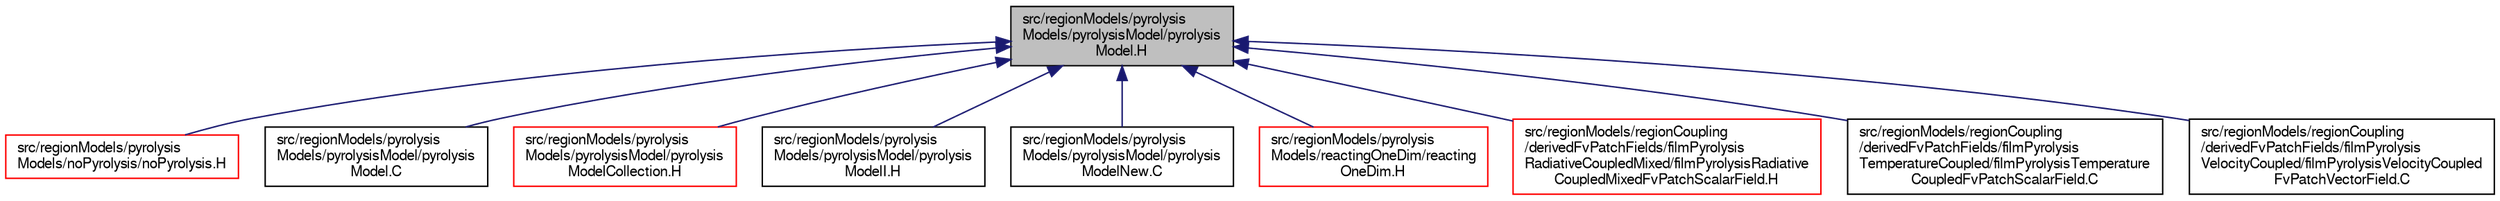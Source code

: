 digraph "src/regionModels/pyrolysisModels/pyrolysisModel/pyrolysisModel.H"
{
  bgcolor="transparent";
  edge [fontname="FreeSans",fontsize="10",labelfontname="FreeSans",labelfontsize="10"];
  node [fontname="FreeSans",fontsize="10",shape=record];
  Node335 [label="src/regionModels/pyrolysis\lModels/pyrolysisModel/pyrolysis\lModel.H",height=0.2,width=0.4,color="black", fillcolor="grey75", style="filled", fontcolor="black"];
  Node335 -> Node336 [dir="back",color="midnightblue",fontsize="10",style="solid",fontname="FreeSans"];
  Node336 [label="src/regionModels/pyrolysis\lModels/noPyrolysis/noPyrolysis.H",height=0.2,width=0.4,color="red",URL="$a14030.html"];
  Node335 -> Node338 [dir="back",color="midnightblue",fontsize="10",style="solid",fontname="FreeSans"];
  Node338 [label="src/regionModels/pyrolysis\lModels/pyrolysisModel/pyrolysis\lModel.C",height=0.2,width=0.4,color="black",URL="$a14033.html"];
  Node335 -> Node339 [dir="back",color="midnightblue",fontsize="10",style="solid",fontname="FreeSans"];
  Node339 [label="src/regionModels/pyrolysis\lModels/pyrolysisModel/pyrolysis\lModelCollection.H",height=0.2,width=0.4,color="red",URL="$a14042.html"];
  Node335 -> Node341 [dir="back",color="midnightblue",fontsize="10",style="solid",fontname="FreeSans"];
  Node341 [label="src/regionModels/pyrolysis\lModels/pyrolysisModel/pyrolysis\lModelI.H",height=0.2,width=0.4,color="black",URL="$a14045.html"];
  Node335 -> Node342 [dir="back",color="midnightblue",fontsize="10",style="solid",fontname="FreeSans"];
  Node342 [label="src/regionModels/pyrolysis\lModels/pyrolysisModel/pyrolysis\lModelNew.C",height=0.2,width=0.4,color="black",URL="$a14048.html"];
  Node335 -> Node343 [dir="back",color="midnightblue",fontsize="10",style="solid",fontname="FreeSans"];
  Node343 [label="src/regionModels/pyrolysis\lModels/reactingOneDim/reacting\lOneDim.H",height=0.2,width=0.4,color="red",URL="$a14054.html"];
  Node335 -> Node346 [dir="back",color="midnightblue",fontsize="10",style="solid",fontname="FreeSans"];
  Node346 [label="src/regionModels/regionCoupling\l/derivedFvPatchFields/filmPyrolysis\lRadiativeCoupledMixed/filmPyrolysisRadiative\lCoupledMixedFvPatchScalarField.H",height=0.2,width=0.4,color="red",URL="$a14063.html"];
  Node335 -> Node348 [dir="back",color="midnightblue",fontsize="10",style="solid",fontname="FreeSans"];
  Node348 [label="src/regionModels/regionCoupling\l/derivedFvPatchFields/filmPyrolysis\lTemperatureCoupled/filmPyrolysisTemperature\lCoupledFvPatchScalarField.C",height=0.2,width=0.4,color="black",URL="$a14066.html"];
  Node335 -> Node349 [dir="back",color="midnightblue",fontsize="10",style="solid",fontname="FreeSans"];
  Node349 [label="src/regionModels/regionCoupling\l/derivedFvPatchFields/filmPyrolysis\lVelocityCoupled/filmPyrolysisVelocityCoupled\lFvPatchVectorField.C",height=0.2,width=0.4,color="black",URL="$a14072.html"];
}
